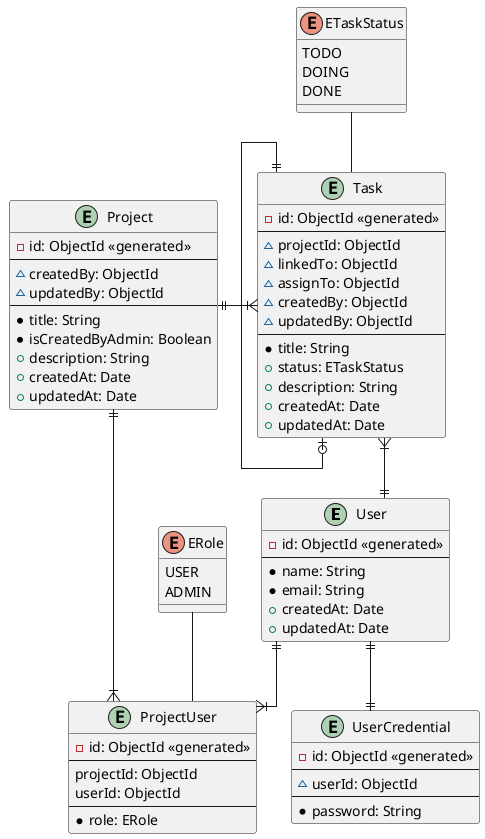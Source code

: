 @startuml TODO

skinparam linetype ortho

entity User {
    -id: ObjectId <<generated>>
    --
    *name: String
    *email: String
    +createdAt: Date
    +updatedAt: Date
}

entity Task {
    -id: ObjectId <<generated>>
    --
    ~projectId: ObjectId
    ~linkedTo: ObjectId
    ~assignTo: ObjectId
    ~createdBy: ObjectId
    ~updatedBy: ObjectId
    --
    *title: String
    +status: ETaskStatus
    +description: String
    +createdAt: Date
    +updatedAt: Date
}

entity Project {
    -id: ObjectId <<generated>>
    --
    ~createdBy: ObjectId
    ~updatedBy: ObjectId
    --
    *title: String
    *isCreatedByAdmin: Boolean
    +description: String
    +createdAt: Date
    +updatedAt: Date
}

entity ProjectUser {
    -id: ObjectId <<generated>>
    --
    projectId: ObjectId
    userId: ObjectId
    --
    *role: ERole
}

entity UserCredential {
    -id: ObjectId <<generated>>
    --
    ~userId: ObjectId
    --
    *password: String
}

enum ERole {
    USER
    ADMIN
}

enum ETaskStatus {
    TODO
    DOING
    DONE
}

Task }|--|| User
Task ||--o| Task
Project ||-|{ Task
Project ||--|{ ProjectUser
User ||--|{ ProjectUser
User ||--|| UserCredential
ETaskStatus -- Task
ERole -- ProjectUser

@enduml